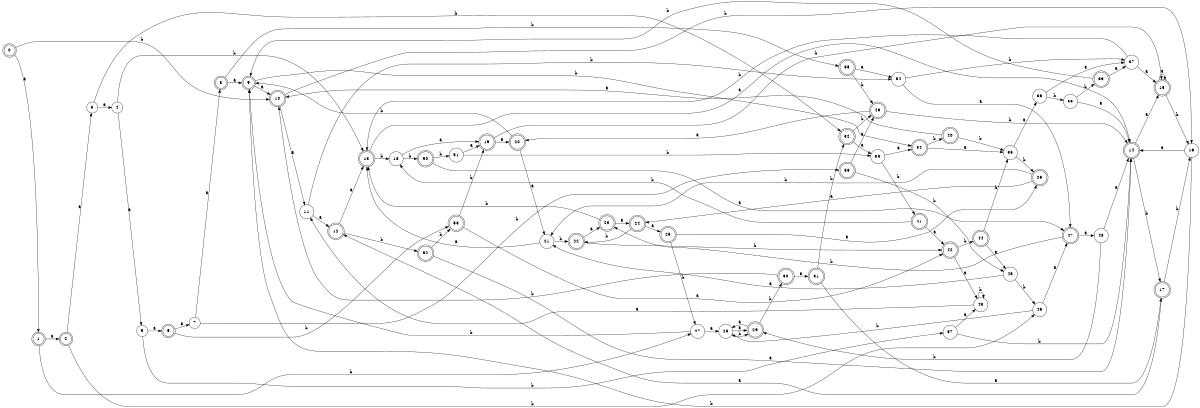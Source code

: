 digraph n47_1 {
__start0 [label="" shape="none"];

rankdir=LR;
size="8,5";

s0 [style="rounded,filled", color="black", fillcolor="white" shape="doublecircle", label="0"];
s1 [style="rounded,filled", color="black", fillcolor="white" shape="doublecircle", label="1"];
s2 [style="rounded,filled", color="black", fillcolor="white" shape="doublecircle", label="2"];
s3 [style="filled", color="black", fillcolor="white" shape="circle", label="3"];
s4 [style="filled", color="black", fillcolor="white" shape="circle", label="4"];
s5 [style="filled", color="black", fillcolor="white" shape="circle", label="5"];
s6 [style="rounded,filled", color="black", fillcolor="white" shape="doublecircle", label="6"];
s7 [style="filled", color="black", fillcolor="white" shape="circle", label="7"];
s8 [style="rounded,filled", color="black", fillcolor="white" shape="doublecircle", label="8"];
s9 [style="rounded,filled", color="black", fillcolor="white" shape="doublecircle", label="9"];
s10 [style="rounded,filled", color="black", fillcolor="white" shape="doublecircle", label="10"];
s11 [style="filled", color="black", fillcolor="white" shape="circle", label="11"];
s12 [style="rounded,filled", color="black", fillcolor="white" shape="doublecircle", label="12"];
s13 [style="rounded,filled", color="black", fillcolor="white" shape="doublecircle", label="13"];
s14 [style="rounded,filled", color="black", fillcolor="white" shape="doublecircle", label="14"];
s15 [style="rounded,filled", color="black", fillcolor="white" shape="doublecircle", label="15"];
s16 [style="filled", color="black", fillcolor="white" shape="circle", label="16"];
s17 [style="rounded,filled", color="black", fillcolor="white" shape="doublecircle", label="17"];
s18 [style="filled", color="black", fillcolor="white" shape="circle", label="18"];
s19 [style="rounded,filled", color="black", fillcolor="white" shape="doublecircle", label="19"];
s20 [style="rounded,filled", color="black", fillcolor="white" shape="doublecircle", label="20"];
s21 [style="filled", color="black", fillcolor="white" shape="circle", label="21"];
s22 [style="rounded,filled", color="black", fillcolor="white" shape="doublecircle", label="22"];
s23 [style="rounded,filled", color="black", fillcolor="white" shape="doublecircle", label="23"];
s24 [style="rounded,filled", color="black", fillcolor="white" shape="doublecircle", label="24"];
s25 [style="rounded,filled", color="black", fillcolor="white" shape="doublecircle", label="25"];
s26 [style="rounded,filled", color="black", fillcolor="white" shape="doublecircle", label="26"];
s27 [style="filled", color="black", fillcolor="white" shape="circle", label="27"];
s28 [style="filled", color="black", fillcolor="white" shape="circle", label="28"];
s29 [style="rounded,filled", color="black", fillcolor="white" shape="doublecircle", label="29"];
s30 [style="rounded,filled", color="black", fillcolor="white" shape="doublecircle", label="30"];
s31 [style="rounded,filled", color="black", fillcolor="white" shape="doublecircle", label="31"];
s32 [style="rounded,filled", color="black", fillcolor="white" shape="doublecircle", label="32"];
s33 [style="filled", color="black", fillcolor="white" shape="circle", label="33"];
s34 [style="rounded,filled", color="black", fillcolor="white" shape="doublecircle", label="34"];
s35 [style="filled", color="black", fillcolor="white" shape="circle", label="35"];
s36 [style="filled", color="black", fillcolor="white" shape="circle", label="36"];
s37 [style="filled", color="black", fillcolor="white" shape="circle", label="37"];
s38 [style="filled", color="black", fillcolor="white" shape="circle", label="38"];
s39 [style="rounded,filled", color="black", fillcolor="white" shape="doublecircle", label="39"];
s40 [style="rounded,filled", color="black", fillcolor="white" shape="doublecircle", label="40"];
s41 [style="rounded,filled", color="black", fillcolor="white" shape="doublecircle", label="41"];
s42 [style="rounded,filled", color="black", fillcolor="white" shape="doublecircle", label="42"];
s43 [style="filled", color="black", fillcolor="white" shape="circle", label="43"];
s44 [style="rounded,filled", color="black", fillcolor="white" shape="doublecircle", label="44"];
s45 [style="filled", color="black", fillcolor="white" shape="circle", label="45"];
s46 [style="filled", color="black", fillcolor="white" shape="circle", label="46"];
s47 [style="rounded,filled", color="black", fillcolor="white" shape="doublecircle", label="47"];
s48 [style="filled", color="black", fillcolor="white" shape="circle", label="48"];
s49 [style="rounded,filled", color="black", fillcolor="white" shape="doublecircle", label="49"];
s50 [style="rounded,filled", color="black", fillcolor="white" shape="doublecircle", label="50"];
s51 [style="filled", color="black", fillcolor="white" shape="circle", label="51"];
s52 [style="rounded,filled", color="black", fillcolor="white" shape="doublecircle", label="52"];
s53 [style="rounded,filled", color="black", fillcolor="white" shape="doublecircle", label="53"];
s54 [style="filled", color="black", fillcolor="white" shape="circle", label="54"];
s55 [style="rounded,filled", color="black", fillcolor="white" shape="doublecircle", label="55"];
s56 [style="rounded,filled", color="black", fillcolor="white" shape="doublecircle", label="56"];
s57 [style="filled", color="black", fillcolor="white" shape="circle", label="57"];
s0 -> s1 [label="a"];
s0 -> s10 [label="b"];
s1 -> s2 [label="a"];
s1 -> s27 [label="b"];
s2 -> s3 [label="a"];
s2 -> s46 [label="b"];
s3 -> s4 [label="a"];
s3 -> s32 [label="b"];
s4 -> s5 [label="a"];
s4 -> s13 [label="b"];
s5 -> s6 [label="a"];
s5 -> s57 [label="b"];
s6 -> s7 [label="a"];
s6 -> s53 [label="b"];
s7 -> s8 [label="a"];
s7 -> s56 [label="b"];
s8 -> s9 [label="a"];
s8 -> s55 [label="b"];
s9 -> s10 [label="a"];
s9 -> s34 [label="b"];
s10 -> s11 [label="a"];
s10 -> s16 [label="b"];
s11 -> s12 [label="a"];
s11 -> s54 [label="b"];
s12 -> s13 [label="a"];
s12 -> s52 [label="b"];
s13 -> s14 [label="a"];
s13 -> s18 [label="b"];
s14 -> s15 [label="a"];
s14 -> s17 [label="b"];
s15 -> s15 [label="a"];
s15 -> s16 [label="b"];
s16 -> s14 [label="a"];
s16 -> s9 [label="b"];
s17 -> s12 [label="a"];
s17 -> s16 [label="b"];
s18 -> s19 [label="a"];
s18 -> s50 [label="b"];
s19 -> s20 [label="a"];
s19 -> s15 [label="b"];
s20 -> s21 [label="a"];
s20 -> s9 [label="b"];
s21 -> s13 [label="a"];
s21 -> s22 [label="b"];
s22 -> s23 [label="a"];
s22 -> s42 [label="b"];
s23 -> s24 [label="a"];
s23 -> s13 [label="b"];
s24 -> s25 [label="a"];
s24 -> s22 [label="b"];
s25 -> s26 [label="a"];
s25 -> s27 [label="b"];
s26 -> s24 [label="a"];
s26 -> s21 [label="b"];
s27 -> s28 [label="a"];
s27 -> s9 [label="b"];
s28 -> s29 [label="a"];
s28 -> s29 [label="b"];
s29 -> s28 [label="a"];
s29 -> s30 [label="b"];
s30 -> s31 [label="a"];
s30 -> s10 [label="b"];
s31 -> s17 [label="a"];
s31 -> s32 [label="b"];
s32 -> s33 [label="a"];
s32 -> s49 [label="b"];
s33 -> s34 [label="a"];
s33 -> s41 [label="b"];
s34 -> s35 [label="a"];
s34 -> s40 [label="b"];
s35 -> s36 [label="a"];
s35 -> s26 [label="b"];
s36 -> s37 [label="a"];
s36 -> s38 [label="b"];
s37 -> s15 [label="a"];
s37 -> s13 [label="b"];
s38 -> s14 [label="a"];
s38 -> s39 [label="b"];
s39 -> s37 [label="a"];
s39 -> s9 [label="b"];
s40 -> s10 [label="a"];
s40 -> s35 [label="b"];
s41 -> s42 [label="a"];
s41 -> s18 [label="b"];
s42 -> s43 [label="a"];
s42 -> s44 [label="b"];
s43 -> s11 [label="a"];
s43 -> s43 [label="b"];
s44 -> s45 [label="a"];
s44 -> s35 [label="b"];
s45 -> s21 [label="a"];
s45 -> s46 [label="b"];
s46 -> s47 [label="a"];
s46 -> s28 [label="b"];
s47 -> s48 [label="a"];
s47 -> s23 [label="b"];
s48 -> s14 [label="a"];
s48 -> s29 [label="b"];
s49 -> s20 [label="a"];
s49 -> s14 [label="b"];
s50 -> s47 [label="a"];
s50 -> s51 [label="b"];
s51 -> s19 [label="a"];
s51 -> s33 [label="b"];
s52 -> s14 [label="a"];
s52 -> s53 [label="b"];
s53 -> s42 [label="a"];
s53 -> s19 [label="b"];
s54 -> s47 [label="a"];
s54 -> s37 [label="b"];
s55 -> s54 [label="a"];
s55 -> s49 [label="b"];
s56 -> s49 [label="a"];
s56 -> s45 [label="b"];
s57 -> s43 [label="a"];
s57 -> s14 [label="b"];

}